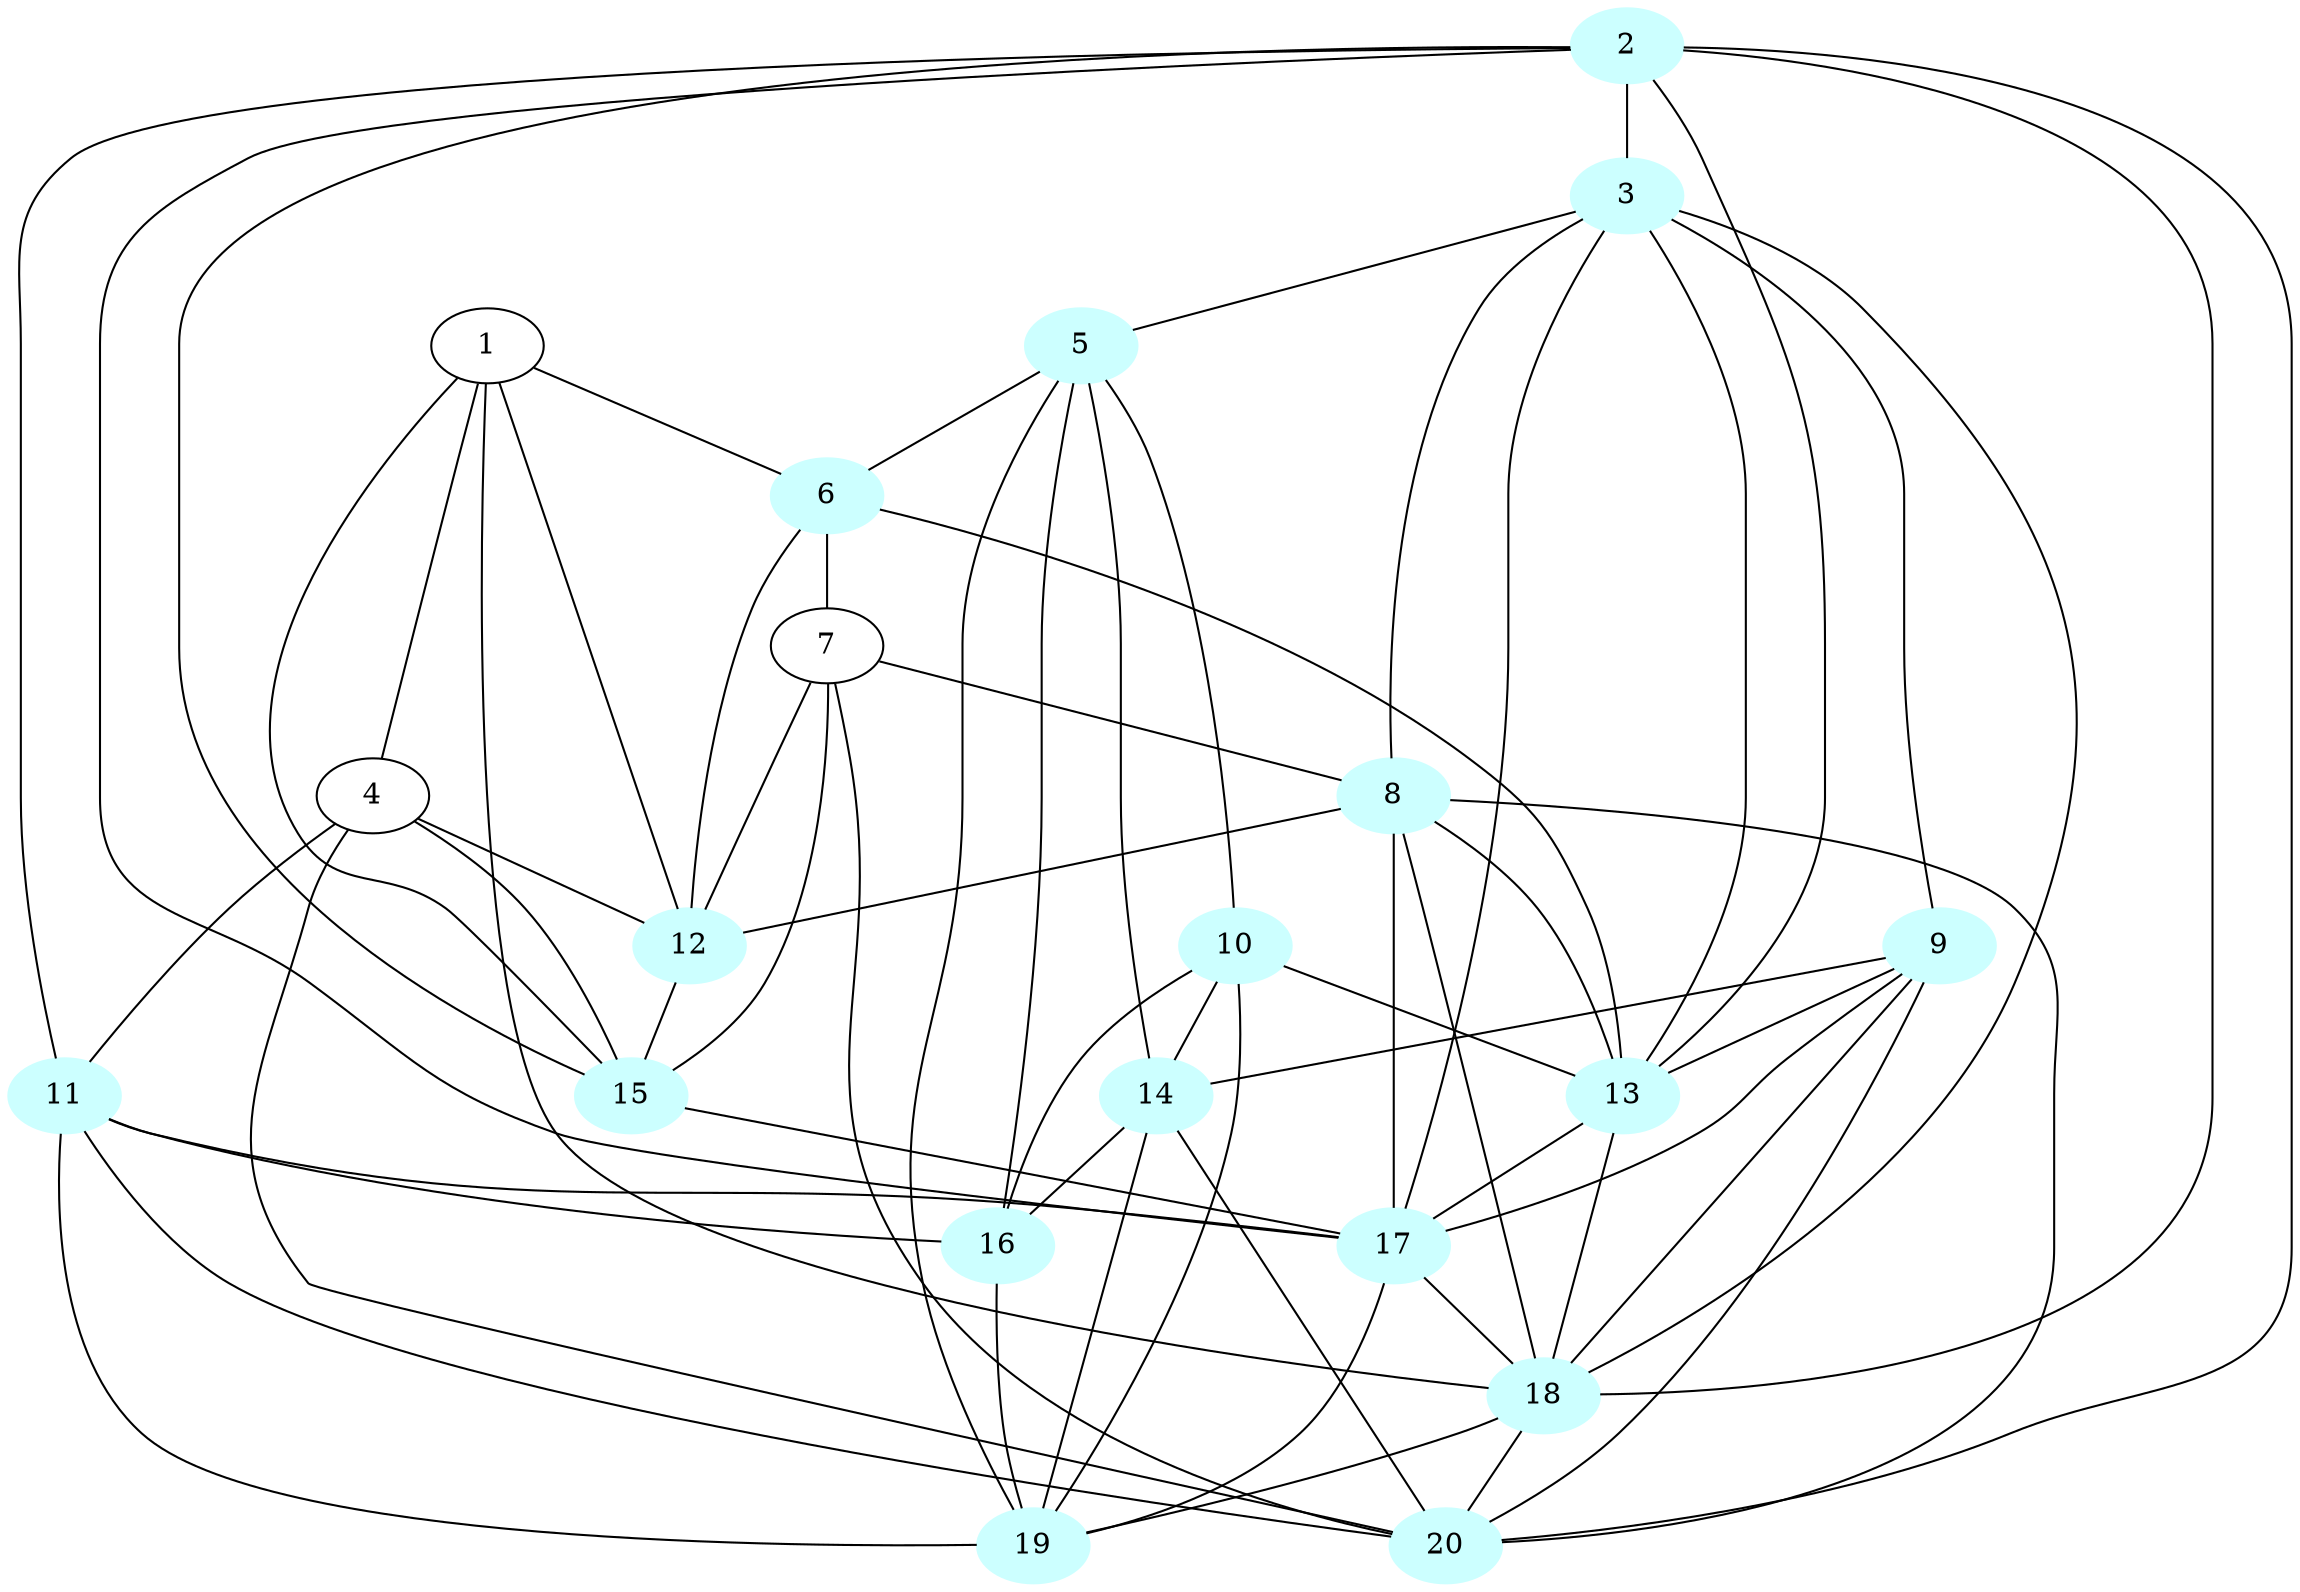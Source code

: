 graph G {
    2 [style=filled, color="#CCFFFF"];
    3 [style=filled, color="#CCFFFF"];
    5 [style=filled, color="#CCFFFF"];
    6 [style=filled, color="#CCFFFF"];
    8 [style=filled, color="#CCFFFF"];
    9 [style=filled, color="#CCFFFF"];
    10 [style=filled, color="#CCFFFF"];
    11 [style=filled, color="#CCFFFF"];
    12 [style=filled, color="#CCFFFF"];
    13 [style=filled, color="#CCFFFF"];
    14 [style=filled, color="#CCFFFF"];
    15 [style=filled, color="#CCFFFF"];
    16 [style=filled, color="#CCFFFF"];
    17 [style=filled, color="#CCFFFF"];
    18 [style=filled, color="#CCFFFF"];
    19 [style=filled, color="#CCFFFF"];
    20 [style=filled, color="#CCFFFF"];
    1 -- 4 [len= 2]
    1 -- 6 [len= 2]
    1 -- 12 [len= 2]
    1 -- 15 [len= 2]
    1 -- 18 [len= 2]
    2 -- 3 [len= 2]
    2 -- 11 [len= 2]
    2 -- 13 [len= 2]
    2 -- 15 [len= 2]
    2 -- 17 [len= 2]
    2 -- 18 [len= 2]
    2 -- 20 [len= 2]
    3 -- 5 [len= 2]
    3 -- 8 [len= 2]
    3 -- 9 [len= 2]
    3 -- 13 [len= 2]
    3 -- 17 [len= 2]
    3 -- 18 [len= 2]
    4 -- 11 [len= 2]
    4 -- 12 [len= 2]
    4 -- 15 [len= 2]
    4 -- 20 [len= 2]
    5 -- 6 [len= 2]
    5 -- 10 [len= 2]
    5 -- 14 [len= 2]
    5 -- 16 [len= 2]
    5 -- 19 [len= 2]
    6 -- 7 [len= 2]
    6 -- 12 [len= 2]
    6 -- 13 [len= 2]
    7 -- 8 [len= 2]
    7 -- 12 [len= 2]
    7 -- 15 [len= 2]
    7 -- 20 [len= 2]
    8 -- 12 [len= 2]
    8 -- 13 [len= 2]
    8 -- 17 [len= 2]
    8 -- 18 [len= 2]
    8 -- 20 [len= 2]
    9 -- 13 [len= 2]
    9 -- 14 [len= 2]
    9 -- 17 [len= 2]
    9 -- 18 [len= 2]
    9 -- 20 [len= 2]
    10 -- 13 [len= 2]
    10 -- 14 [len= 2]
    10 -- 16 [len= 2]
    10 -- 19 [len= 2]
    11 -- 16 [len= 2]
    11 -- 17 [len= 2]
    11 -- 19 [len= 2]
    11 -- 20 [len= 2]
    12 -- 15 [len= 2]
    13 -- 17 [len= 2]
    13 -- 18 [len= 2]
    14 -- 16 [len= 2]
    14 -- 19 [len= 2]
    14 -- 20 [len= 2]
    15 -- 17 [len= 2]
    16 -- 19 [len= 2]
    17 -- 18 [len= 2]
    17 -- 19 [len= 2]
    18 -- 19 [len= 2]
    18 -- 20 [len= 2]
}
